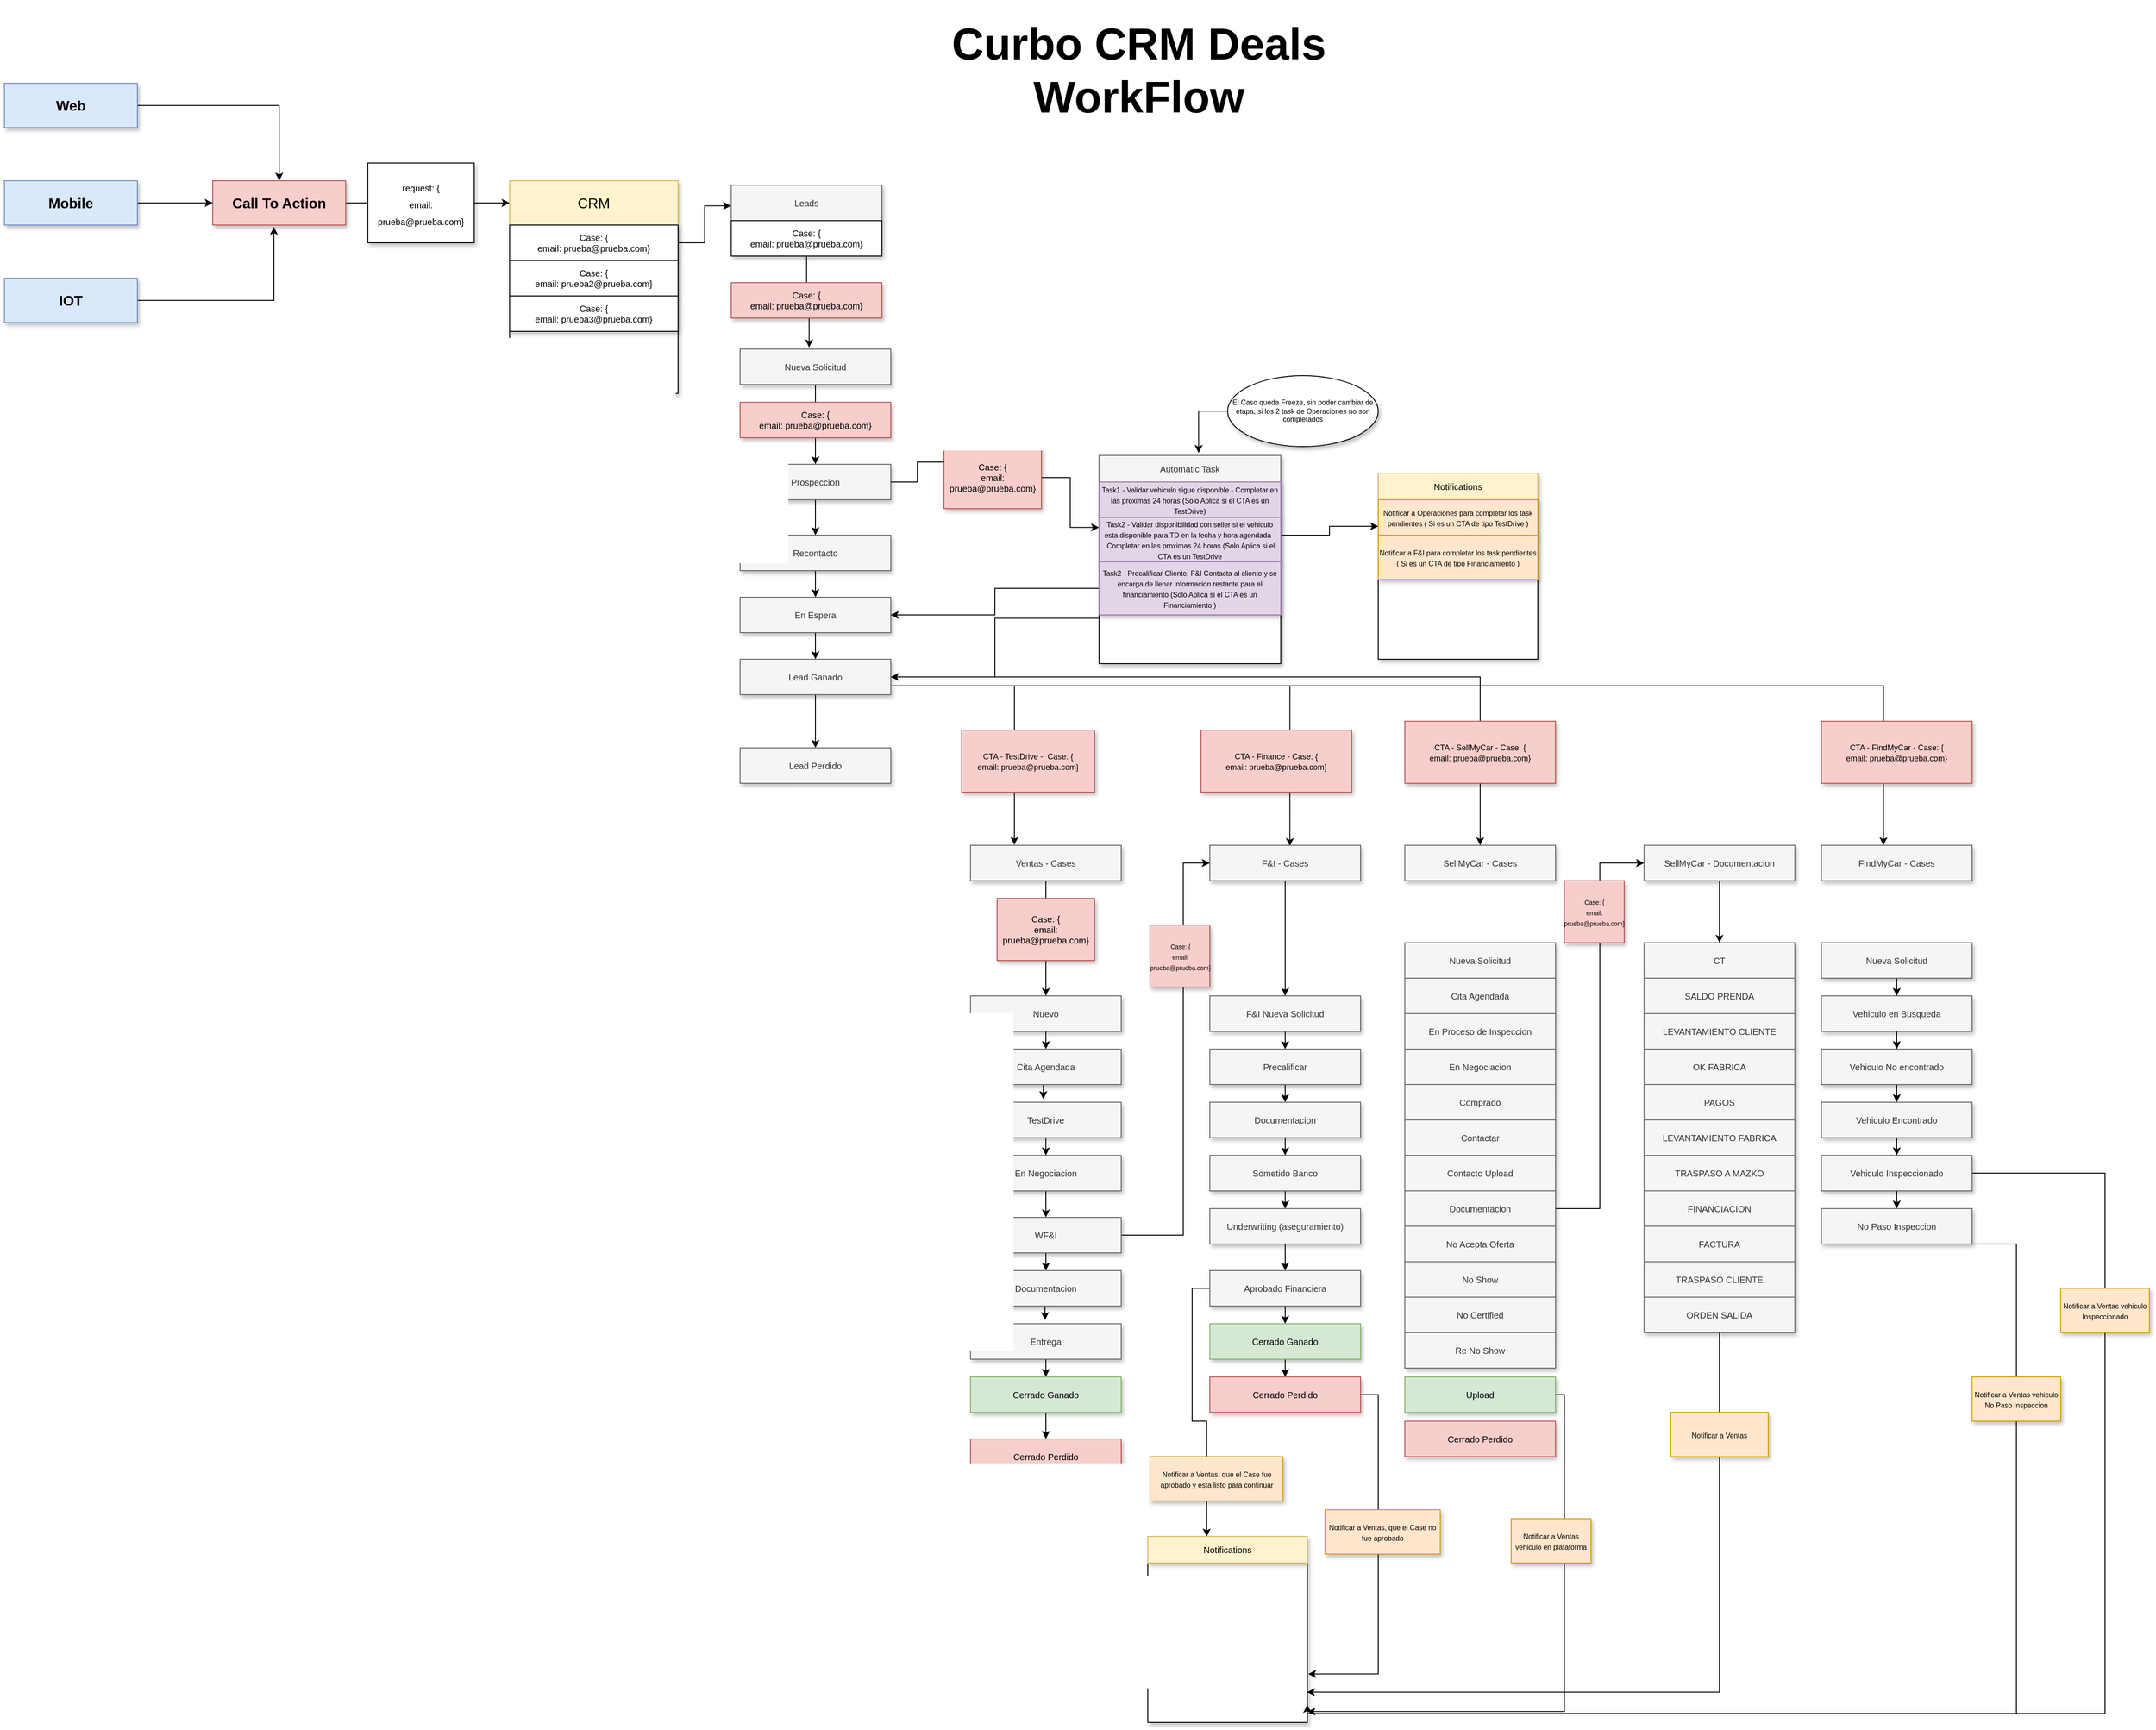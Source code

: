 <mxfile version="20.0.4" type="github">
  <diagram id="Nza7804tHX7ji9XkyWIl" name="Page-1">
    <mxGraphModel dx="2194" dy="1232" grid="1" gridSize="10" guides="1" tooltips="1" connect="1" arrows="1" fold="1" page="1" pageScale="1" pageWidth="850" pageHeight="1100" math="0" shadow="0">
      <root>
        <mxCell id="0" />
        <mxCell id="1" parent="0" />
        <mxCell id="vBM85UzDwPkdi_ANJKE2-7" style="edgeStyle=orthogonalEdgeStyle;rounded=0;orthogonalLoop=1;jettySize=auto;html=1;exitX=1;exitY=0.5;exitDx=0;exitDy=0;fontSize=16;fontColor=#FFB570;" edge="1" parent="1" source="vBM85UzDwPkdi_ANJKE2-1" target="vBM85UzDwPkdi_ANJKE2-5">
          <mxGeometry relative="1" as="geometry" />
        </mxCell>
        <mxCell id="vBM85UzDwPkdi_ANJKE2-1" value="&lt;font style=&quot;font-size: 16px;&quot;&gt;&lt;b&gt;Web&lt;/b&gt;&lt;/font&gt;" style="rounded=0;whiteSpace=wrap;html=1;fillColor=#dae8fc;strokeColor=#6c8ebf;shadow=1;" vertex="1" parent="1">
          <mxGeometry x="40" y="130" width="150" height="50" as="geometry" />
        </mxCell>
        <mxCell id="vBM85UzDwPkdi_ANJKE2-6" style="edgeStyle=orthogonalEdgeStyle;rounded=0;orthogonalLoop=1;jettySize=auto;html=1;exitX=1;exitY=0.5;exitDx=0;exitDy=0;entryX=0;entryY=0.5;entryDx=0;entryDy=0;fontSize=16;fontColor=#FFB570;" edge="1" parent="1" source="vBM85UzDwPkdi_ANJKE2-2" target="vBM85UzDwPkdi_ANJKE2-5">
          <mxGeometry relative="1" as="geometry" />
        </mxCell>
        <mxCell id="vBM85UzDwPkdi_ANJKE2-2" value="&lt;font style=&quot;font-size: 16px;&quot;&gt;&lt;b&gt;Mobile&lt;/b&gt;&lt;/font&gt;" style="rounded=0;whiteSpace=wrap;html=1;fillColor=#dae8fc;strokeColor=#6c8ebf;shadow=1;" vertex="1" parent="1">
          <mxGeometry x="40" y="240" width="150" height="50" as="geometry" />
        </mxCell>
        <mxCell id="vBM85UzDwPkdi_ANJKE2-8" style="edgeStyle=orthogonalEdgeStyle;rounded=0;orthogonalLoop=1;jettySize=auto;html=1;exitX=1;exitY=0.5;exitDx=0;exitDy=0;entryX=0.46;entryY=1.04;entryDx=0;entryDy=0;entryPerimeter=0;fontSize=16;fontColor=#FFB570;" edge="1" parent="1" source="vBM85UzDwPkdi_ANJKE2-3" target="vBM85UzDwPkdi_ANJKE2-5">
          <mxGeometry relative="1" as="geometry" />
        </mxCell>
        <mxCell id="vBM85UzDwPkdi_ANJKE2-3" value="&lt;font style=&quot;font-size: 16px;&quot;&gt;&lt;b&gt;IOT&lt;/b&gt;&lt;/font&gt;" style="rounded=0;whiteSpace=wrap;html=1;fillColor=#dae8fc;strokeColor=#6c8ebf;shadow=1;" vertex="1" parent="1">
          <mxGeometry x="40" y="350" width="150" height="50" as="geometry" />
        </mxCell>
        <mxCell id="vBM85UzDwPkdi_ANJKE2-12" style="edgeStyle=orthogonalEdgeStyle;rounded=0;orthogonalLoop=1;jettySize=auto;html=1;exitX=1;exitY=0.5;exitDx=0;exitDy=0;fontSize=16;fontColor=#FFB570;" edge="1" parent="1" source="vBM85UzDwPkdi_ANJKE2-5" target="vBM85UzDwPkdi_ANJKE2-9">
          <mxGeometry relative="1" as="geometry" />
        </mxCell>
        <mxCell id="vBM85UzDwPkdi_ANJKE2-5" value="&lt;span style=&quot;font-size: 16px;&quot;&gt;&lt;b&gt;Call To Action&lt;/b&gt;&lt;/span&gt;" style="rounded=0;whiteSpace=wrap;html=1;fillColor=#f8cecc;strokeColor=#b85450;shadow=1;" vertex="1" parent="1">
          <mxGeometry x="275" y="240" width="150" height="50" as="geometry" />
        </mxCell>
        <mxCell id="vBM85UzDwPkdi_ANJKE2-9" value="CRM" style="rounded=0;whiteSpace=wrap;html=1;shadow=1;fontSize=16;fillColor=#fff2cc;strokeColor=#d6b656;" vertex="1" parent="1">
          <mxGeometry x="610" y="240" width="190" height="50" as="geometry" />
        </mxCell>
        <mxCell id="vBM85UzDwPkdi_ANJKE2-11" value="" style="whiteSpace=wrap;html=1;aspect=fixed;shadow=1;fontSize=16;fontColor=#FFB570;" vertex="1" parent="1">
          <mxGeometry x="610" y="290" width="190" height="190" as="geometry" />
        </mxCell>
        <mxCell id="vBM85UzDwPkdi_ANJKE2-13" value="&lt;font style=&quot;font-size: 10px;&quot;&gt;request: {&lt;br&gt;email: prueba@prueba.com}&lt;/font&gt;" style="rounded=0;whiteSpace=wrap;html=1;shadow=1;fontSize=16;" vertex="1" parent="1">
          <mxGeometry x="450" y="220" width="120" height="90" as="geometry" />
        </mxCell>
        <mxCell id="vBM85UzDwPkdi_ANJKE2-18" style="edgeStyle=orthogonalEdgeStyle;rounded=0;orthogonalLoop=1;jettySize=auto;html=1;exitX=1;exitY=0.5;exitDx=0;exitDy=0;entryX=-0.001;entryY=0.582;entryDx=0;entryDy=0;entryPerimeter=0;fontSize=10;fontColor=#FFB570;" edge="1" parent="1" source="vBM85UzDwPkdi_ANJKE2-14" target="vBM85UzDwPkdi_ANJKE2-17">
          <mxGeometry relative="1" as="geometry" />
        </mxCell>
        <mxCell id="vBM85UzDwPkdi_ANJKE2-14" value="&lt;span style=&quot;color: rgb(0, 0, 0);&quot;&gt;Case: {&lt;/span&gt;&lt;br style=&quot;color: rgb(0, 0, 0);&quot;&gt;&lt;span style=&quot;color: rgb(0, 0, 0);&quot;&gt;email: prueba@prueba.com}&lt;/span&gt;" style="rounded=0;whiteSpace=wrap;html=1;shadow=1;fontSize=10;fontColor=#FFB570;" vertex="1" parent="1">
          <mxGeometry x="610" y="290" width="190" height="40" as="geometry" />
        </mxCell>
        <mxCell id="vBM85UzDwPkdi_ANJKE2-15" value="&lt;span style=&quot;color: rgb(0, 0, 0);&quot;&gt;Case: {&lt;/span&gt;&lt;br style=&quot;color: rgb(0, 0, 0);&quot;&gt;&lt;span style=&quot;color: rgb(0, 0, 0);&quot;&gt;email: prueba2@prueba.com}&lt;/span&gt;" style="rounded=0;whiteSpace=wrap;html=1;shadow=1;fontSize=10;fontColor=#FFB570;" vertex="1" parent="1">
          <mxGeometry x="610" y="330" width="190" height="40" as="geometry" />
        </mxCell>
        <mxCell id="vBM85UzDwPkdi_ANJKE2-16" value="&lt;span style=&quot;color: rgb(0, 0, 0);&quot;&gt;Case: {&lt;/span&gt;&lt;br style=&quot;color: rgb(0, 0, 0);&quot;&gt;&lt;span style=&quot;color: rgb(0, 0, 0);&quot;&gt;email: prueba3@prueba.com}&lt;/span&gt;" style="rounded=0;whiteSpace=wrap;html=1;shadow=1;fontSize=10;fontColor=#FFB570;" vertex="1" parent="1">
          <mxGeometry x="610" y="370" width="190" height="40" as="geometry" />
        </mxCell>
        <mxCell id="vBM85UzDwPkdi_ANJKE2-17" value="Leads" style="rounded=0;whiteSpace=wrap;html=1;shadow=1;fontSize=10;fontColor=#333333;fillColor=#f5f5f5;strokeColor=#666666;" vertex="1" parent="1">
          <mxGeometry x="860" y="245" width="170" height="40" as="geometry" />
        </mxCell>
        <mxCell id="vBM85UzDwPkdi_ANJKE2-22" style="edgeStyle=orthogonalEdgeStyle;rounded=0;orthogonalLoop=1;jettySize=auto;html=1;exitX=0.5;exitY=1;exitDx=0;exitDy=0;entryX=0.458;entryY=-0.048;entryDx=0;entryDy=0;entryPerimeter=0;fontSize=10;fontColor=#FFB570;" edge="1" parent="1" source="vBM85UzDwPkdi_ANJKE2-19" target="vBM85UzDwPkdi_ANJKE2-20">
          <mxGeometry relative="1" as="geometry" />
        </mxCell>
        <mxCell id="vBM85UzDwPkdi_ANJKE2-19" value="&lt;span style=&quot;color: rgb(0, 0, 0);&quot;&gt;Case: {&lt;/span&gt;&lt;br style=&quot;color: rgb(0, 0, 0);&quot;&gt;&lt;span style=&quot;color: rgb(0, 0, 0);&quot;&gt;email: prueba@prueba.com}&lt;/span&gt;" style="rounded=0;whiteSpace=wrap;html=1;shadow=1;fontSize=10;fontColor=#FFB570;" vertex="1" parent="1">
          <mxGeometry x="860" y="285" width="170" height="40" as="geometry" />
        </mxCell>
        <mxCell id="vBM85UzDwPkdi_ANJKE2-24" style="edgeStyle=orthogonalEdgeStyle;rounded=0;orthogonalLoop=1;jettySize=auto;html=1;exitX=0.5;exitY=1;exitDx=0;exitDy=0;entryX=0.5;entryY=0;entryDx=0;entryDy=0;fontSize=10;fontColor=#FFB570;" edge="1" parent="1" source="vBM85UzDwPkdi_ANJKE2-20" target="vBM85UzDwPkdi_ANJKE2-23">
          <mxGeometry relative="1" as="geometry" />
        </mxCell>
        <mxCell id="vBM85UzDwPkdi_ANJKE2-20" value="Nueva Solicitud" style="rounded=0;whiteSpace=wrap;html=1;shadow=1;fontSize=10;fontColor=#333333;fillColor=#f5f5f5;strokeColor=#666666;" vertex="1" parent="1">
          <mxGeometry x="870" y="430" width="170" height="40" as="geometry" />
        </mxCell>
        <mxCell id="vBM85UzDwPkdi_ANJKE2-21" value="&lt;span style=&quot;color: rgb(0, 0, 0);&quot;&gt;Case: {&lt;/span&gt;&lt;br style=&quot;color: rgb(0, 0, 0);&quot;&gt;&lt;span style=&quot;color: rgb(0, 0, 0);&quot;&gt;email: prueba@prueba.com}&lt;/span&gt;" style="rounded=0;whiteSpace=wrap;html=1;shadow=1;fontSize=10;fillColor=#f8cecc;strokeColor=#b85450;" vertex="1" parent="1">
          <mxGeometry x="860" y="355" width="170" height="40" as="geometry" />
        </mxCell>
        <mxCell id="vBM85UzDwPkdi_ANJKE2-28" style="edgeStyle=orthogonalEdgeStyle;rounded=0;orthogonalLoop=1;jettySize=auto;html=1;exitX=1;exitY=0.5;exitDx=0;exitDy=0;entryX=0;entryY=0.25;entryDx=0;entryDy=0;fontSize=10;fontColor=#FFB570;startArrow=none;" edge="1" parent="1" source="vBM85UzDwPkdi_ANJKE2-29" target="vBM85UzDwPkdi_ANJKE2-26">
          <mxGeometry relative="1" as="geometry" />
        </mxCell>
        <mxCell id="vBM85UzDwPkdi_ANJKE2-47" style="edgeStyle=orthogonalEdgeStyle;rounded=0;orthogonalLoop=1;jettySize=auto;html=1;exitX=0.5;exitY=1;exitDx=0;exitDy=0;fontSize=8;fontColor=#FFB570;" edge="1" parent="1" source="vBM85UzDwPkdi_ANJKE2-23" target="vBM85UzDwPkdi_ANJKE2-42">
          <mxGeometry relative="1" as="geometry" />
        </mxCell>
        <mxCell id="vBM85UzDwPkdi_ANJKE2-23" value="Prospeccion" style="rounded=0;whiteSpace=wrap;html=1;shadow=1;fontSize=10;fontColor=#333333;fillColor=#f5f5f5;strokeColor=#666666;" vertex="1" parent="1">
          <mxGeometry x="870" y="560" width="170" height="40" as="geometry" />
        </mxCell>
        <mxCell id="vBM85UzDwPkdi_ANJKE2-25" value="&lt;span style=&quot;color: rgb(0, 0, 0);&quot;&gt;Case: {&lt;/span&gt;&lt;br style=&quot;color: rgb(0, 0, 0);&quot;&gt;&lt;span style=&quot;color: rgb(0, 0, 0);&quot;&gt;email: prueba@prueba.com}&lt;/span&gt;" style="rounded=0;whiteSpace=wrap;html=1;shadow=1;fontSize=10;fillColor=#f8cecc;strokeColor=#b85450;" vertex="1" parent="1">
          <mxGeometry x="870" y="490" width="170" height="40" as="geometry" />
        </mxCell>
        <mxCell id="vBM85UzDwPkdi_ANJKE2-51" style="edgeStyle=orthogonalEdgeStyle;rounded=0;orthogonalLoop=1;jettySize=auto;html=1;exitX=0;exitY=0.75;exitDx=0;exitDy=0;entryX=1;entryY=0.5;entryDx=0;entryDy=0;fontSize=8;fontColor=#FFB570;" edge="1" parent="1" source="vBM85UzDwPkdi_ANJKE2-26" target="vBM85UzDwPkdi_ANJKE2-44">
          <mxGeometry relative="1" as="geometry" />
        </mxCell>
        <mxCell id="vBM85UzDwPkdi_ANJKE2-26" value="" style="whiteSpace=wrap;html=1;aspect=fixed;shadow=1;fontSize=10;labelPosition=center;verticalLabelPosition=top;align=center;verticalAlign=bottom;" vertex="1" parent="1">
          <mxGeometry x="1275" y="580" width="205" height="205" as="geometry" />
        </mxCell>
        <mxCell id="vBM85UzDwPkdi_ANJKE2-27" value="Automatic Task" style="rounded=0;whiteSpace=wrap;html=1;shadow=1;fontSize=10;fillColor=#f5f5f5;fontColor=#333333;strokeColor=#666666;" vertex="1" parent="1">
          <mxGeometry x="1275" y="550" width="205" height="30" as="geometry" />
        </mxCell>
        <mxCell id="vBM85UzDwPkdi_ANJKE2-29" value="&lt;span style=&quot;color: rgb(0, 0, 0);&quot;&gt;Case: {&lt;/span&gt;&lt;br style=&quot;color: rgb(0, 0, 0);&quot;&gt;&lt;span style=&quot;color: rgb(0, 0, 0);&quot;&gt;email: prueba@prueba.com}&lt;/span&gt;" style="rounded=0;whiteSpace=wrap;html=1;shadow=1;fontSize=10;fillColor=#f8cecc;strokeColor=#b85450;" vertex="1" parent="1">
          <mxGeometry x="1100" y="540" width="110" height="70" as="geometry" />
        </mxCell>
        <mxCell id="vBM85UzDwPkdi_ANJKE2-30" value="" style="edgeStyle=orthogonalEdgeStyle;rounded=0;orthogonalLoop=1;jettySize=auto;html=1;exitX=1;exitY=0.5;exitDx=0;exitDy=0;entryX=0;entryY=0.25;entryDx=0;entryDy=0;fontSize=10;fontColor=#FFB570;endArrow=none;" edge="1" parent="1" source="vBM85UzDwPkdi_ANJKE2-23" target="vBM85UzDwPkdi_ANJKE2-29">
          <mxGeometry relative="1" as="geometry">
            <mxPoint x="1040" y="580.0" as="sourcePoint" />
            <mxPoint x="1275.0" y="612.5" as="targetPoint" />
          </mxGeometry>
        </mxCell>
        <mxCell id="vBM85UzDwPkdi_ANJKE2-41" style="edgeStyle=orthogonalEdgeStyle;rounded=0;orthogonalLoop=1;jettySize=auto;html=1;exitX=1;exitY=1;exitDx=0;exitDy=0;entryX=0;entryY=0.75;entryDx=0;entryDy=0;fontSize=8;fontColor=#FFB570;" edge="1" parent="1" source="vBM85UzDwPkdi_ANJKE2-31" target="vBM85UzDwPkdi_ANJKE2-38">
          <mxGeometry relative="1" as="geometry" />
        </mxCell>
        <mxCell id="vBM85UzDwPkdi_ANJKE2-31" value="&lt;font style=&quot;font-size: 8px;&quot;&gt;Task1 - Validar vehiculo sigue disponible - Completar en las proximas 24 horas (Solo Aplica si el CTA es un TestDrive)&lt;/font&gt;" style="rounded=0;whiteSpace=wrap;html=1;shadow=1;fontSize=10;fillColor=#e1d5e7;strokeColor=#9673a6;" vertex="1" parent="1">
          <mxGeometry x="1275" y="580" width="205" height="40" as="geometry" />
        </mxCell>
        <mxCell id="vBM85UzDwPkdi_ANJKE2-32" value="&lt;span style=&quot;color: rgb(0, 0, 0); font-size: 8px;&quot;&gt;Task2 - Validar disponibilidad con seller si el vehiculo esta disponible para TD en la fecha y hora agendada -&amp;nbsp;&lt;/span&gt;&lt;span style=&quot;color: rgb(0, 0, 0); font-size: 8px;&quot;&gt;Completar en las proximas 24 horas&amp;nbsp;&lt;/span&gt;&lt;span style=&quot;color: rgb(0, 0, 0); font-size: 8px;&quot;&gt;(Solo Aplica si el CTA es un TestDrive&lt;/span&gt;" style="rounded=0;whiteSpace=wrap;html=1;shadow=1;fontSize=10;fillColor=#e1d5e7;strokeColor=#9673a6;" vertex="1" parent="1">
          <mxGeometry x="1275" y="620" width="205" height="50" as="geometry" />
        </mxCell>
        <mxCell id="vBM85UzDwPkdi_ANJKE2-52" style="edgeStyle=orthogonalEdgeStyle;rounded=0;orthogonalLoop=1;jettySize=auto;html=1;entryX=1;entryY=0.5;entryDx=0;entryDy=0;fontSize=8;fontColor=#FFB570;" edge="1" parent="1" source="vBM85UzDwPkdi_ANJKE2-33" target="vBM85UzDwPkdi_ANJKE2-43">
          <mxGeometry relative="1" as="geometry" />
        </mxCell>
        <mxCell id="vBM85UzDwPkdi_ANJKE2-33" value="&lt;font style=&quot;font-size: 8px;&quot;&gt;Task2 - Precalificar Cliente, F&amp;amp;I Contacta al cliente y se encarga de llenar informacion restante para el financiamiento&amp;nbsp;&lt;/font&gt;&lt;span style=&quot;font-size: 8px;&quot;&gt;(Solo Aplica si el CTA es un Financiamiento )&lt;/span&gt;" style="rounded=0;whiteSpace=wrap;html=1;shadow=1;fontSize=10;fillColor=#e1d5e7;strokeColor=#9673a6;" vertex="1" parent="1">
          <mxGeometry x="1275" y="670" width="205" height="60" as="geometry" />
        </mxCell>
        <mxCell id="vBM85UzDwPkdi_ANJKE2-35" style="edgeStyle=orthogonalEdgeStyle;rounded=0;orthogonalLoop=1;jettySize=auto;html=1;exitX=0;exitY=0.5;exitDx=0;exitDy=0;entryX=0.548;entryY=-0.093;entryDx=0;entryDy=0;entryPerimeter=0;fontSize=8;fontColor=#FFB570;" edge="1" parent="1" source="vBM85UzDwPkdi_ANJKE2-34" target="vBM85UzDwPkdi_ANJKE2-27">
          <mxGeometry relative="1" as="geometry" />
        </mxCell>
        <mxCell id="vBM85UzDwPkdi_ANJKE2-34" value="El Caso queda Freeze, sin poder cambiar de etapa, si los 2 task de Operaciones no son completados" style="ellipse;whiteSpace=wrap;html=1;shadow=1;fontSize=8;" vertex="1" parent="1">
          <mxGeometry x="1420" y="460" width="170" height="80" as="geometry" />
        </mxCell>
        <mxCell id="vBM85UzDwPkdi_ANJKE2-36" value="" style="whiteSpace=wrap;html=1;aspect=fixed;shadow=1;fontSize=10;labelPosition=center;verticalLabelPosition=top;align=center;verticalAlign=bottom;" vertex="1" parent="1">
          <mxGeometry x="1590" y="600" width="180" height="180" as="geometry" />
        </mxCell>
        <mxCell id="vBM85UzDwPkdi_ANJKE2-37" value="Notifications" style="rounded=0;whiteSpace=wrap;html=1;shadow=1;fontSize=10;fillColor=#fff2cc;strokeColor=#d6b656;" vertex="1" parent="1">
          <mxGeometry x="1590" y="570" width="180" height="30" as="geometry" />
        </mxCell>
        <mxCell id="vBM85UzDwPkdi_ANJKE2-38" value="&lt;font style=&quot;font-size: 8px;&quot;&gt;Notificar a Operaciones para completar los task pendientes ( Si es un CTA de tipo TestDrive )&lt;/font&gt;" style="rounded=0;whiteSpace=wrap;html=1;shadow=1;fontSize=10;fillColor=#ffe6cc;strokeColor=#d79b00;" vertex="1" parent="1">
          <mxGeometry x="1590" y="600" width="180" height="40" as="geometry" />
        </mxCell>
        <mxCell id="vBM85UzDwPkdi_ANJKE2-39" value="&lt;span style=&quot;color: rgb(0, 0, 0); font-size: 8px;&quot;&gt;Notificar a F&amp;amp;I para completar los task pendientes ( Si es un CTA de tipo Financiamiento )&lt;/span&gt;" style="rounded=0;whiteSpace=wrap;html=1;shadow=1;fontSize=10;fillColor=#ffe6cc;strokeColor=#d79b00;" vertex="1" parent="1">
          <mxGeometry x="1590" y="640" width="180" height="50" as="geometry" />
        </mxCell>
        <mxCell id="vBM85UzDwPkdi_ANJKE2-48" style="edgeStyle=orthogonalEdgeStyle;rounded=0;orthogonalLoop=1;jettySize=auto;html=1;exitX=0.5;exitY=1;exitDx=0;exitDy=0;entryX=0.5;entryY=0;entryDx=0;entryDy=0;fontSize=8;fontColor=#FFB570;" edge="1" parent="1" source="vBM85UzDwPkdi_ANJKE2-42" target="vBM85UzDwPkdi_ANJKE2-43">
          <mxGeometry relative="1" as="geometry" />
        </mxCell>
        <mxCell id="vBM85UzDwPkdi_ANJKE2-42" value="Recontacto" style="rounded=0;whiteSpace=wrap;html=1;shadow=1;fontSize=10;fontColor=#333333;fillColor=#f5f5f5;strokeColor=#666666;" vertex="1" parent="1">
          <mxGeometry x="870" y="640" width="170" height="40" as="geometry" />
        </mxCell>
        <mxCell id="vBM85UzDwPkdi_ANJKE2-49" style="edgeStyle=orthogonalEdgeStyle;rounded=0;orthogonalLoop=1;jettySize=auto;html=1;exitX=0.5;exitY=1;exitDx=0;exitDy=0;entryX=0.5;entryY=0;entryDx=0;entryDy=0;fontSize=8;fontColor=#FFB570;" edge="1" parent="1" source="vBM85UzDwPkdi_ANJKE2-43" target="vBM85UzDwPkdi_ANJKE2-44">
          <mxGeometry relative="1" as="geometry" />
        </mxCell>
        <mxCell id="vBM85UzDwPkdi_ANJKE2-43" value="En Espera" style="rounded=0;whiteSpace=wrap;html=1;shadow=1;fontSize=10;fontColor=#333333;fillColor=#f5f5f5;strokeColor=#666666;" vertex="1" parent="1">
          <mxGeometry x="870" y="710" width="170" height="40" as="geometry" />
        </mxCell>
        <mxCell id="vBM85UzDwPkdi_ANJKE2-50" style="edgeStyle=orthogonalEdgeStyle;rounded=0;orthogonalLoop=1;jettySize=auto;html=1;exitX=0.5;exitY=1;exitDx=0;exitDy=0;entryX=0.5;entryY=0;entryDx=0;entryDy=0;fontSize=8;fontColor=#FFB570;" edge="1" parent="1" source="vBM85UzDwPkdi_ANJKE2-44" target="vBM85UzDwPkdi_ANJKE2-45">
          <mxGeometry relative="1" as="geometry" />
        </mxCell>
        <mxCell id="vBM85UzDwPkdi_ANJKE2-56" style="edgeStyle=orthogonalEdgeStyle;rounded=0;orthogonalLoop=1;jettySize=auto;html=1;exitX=1;exitY=0.75;exitDx=0;exitDy=0;entryX=0.291;entryY=-0.011;entryDx=0;entryDy=0;entryPerimeter=0;fontSize=8;fontColor=#FFB570;" edge="1" parent="1" source="vBM85UzDwPkdi_ANJKE2-44" target="vBM85UzDwPkdi_ANJKE2-54">
          <mxGeometry relative="1" as="geometry" />
        </mxCell>
        <mxCell id="vBM85UzDwPkdi_ANJKE2-81" style="edgeStyle=orthogonalEdgeStyle;rounded=0;orthogonalLoop=1;jettySize=auto;html=1;exitX=1;exitY=0.75;exitDx=0;exitDy=0;entryX=0.531;entryY=0.022;entryDx=0;entryDy=0;entryPerimeter=0;fontSize=8;fontColor=#FFB570;" edge="1" parent="1" source="vBM85UzDwPkdi_ANJKE2-44" target="vBM85UzDwPkdi_ANJKE2-78">
          <mxGeometry relative="1" as="geometry" />
        </mxCell>
        <mxCell id="vBM85UzDwPkdi_ANJKE2-84" style="edgeStyle=orthogonalEdgeStyle;rounded=0;orthogonalLoop=1;jettySize=auto;html=1;exitX=1;exitY=0.5;exitDx=0;exitDy=0;fontSize=9;fontColor=#FFB570;" edge="1" parent="1" source="vBM85UzDwPkdi_ANJKE2-44" target="vBM85UzDwPkdi_ANJKE2-79">
          <mxGeometry relative="1" as="geometry" />
        </mxCell>
        <mxCell id="vBM85UzDwPkdi_ANJKE2-85" style="edgeStyle=orthogonalEdgeStyle;rounded=0;orthogonalLoop=1;jettySize=auto;html=1;exitX=1;exitY=0.75;exitDx=0;exitDy=0;fontSize=9;fontColor=#FFB570;" edge="1" parent="1" source="vBM85UzDwPkdi_ANJKE2-44" target="vBM85UzDwPkdi_ANJKE2-133">
          <mxGeometry relative="1" as="geometry">
            <Array as="points">
              <mxPoint x="2160" y="810" />
            </Array>
          </mxGeometry>
        </mxCell>
        <mxCell id="vBM85UzDwPkdi_ANJKE2-44" value="Lead Ganado" style="rounded=0;whiteSpace=wrap;html=1;shadow=1;fontSize=10;fontColor=#333333;fillColor=#f5f5f5;strokeColor=#666666;" vertex="1" parent="1">
          <mxGeometry x="870" y="780" width="170" height="40" as="geometry" />
        </mxCell>
        <mxCell id="vBM85UzDwPkdi_ANJKE2-45" value="Lead Perdido" style="rounded=0;whiteSpace=wrap;html=1;shadow=1;fontSize=10;fontColor=#333333;fillColor=#f5f5f5;strokeColor=#666666;" vertex="1" parent="1">
          <mxGeometry x="870" y="880" width="170" height="40" as="geometry" />
        </mxCell>
        <mxCell id="vBM85UzDwPkdi_ANJKE2-53" value="&lt;font style=&quot;font-size: 9px;&quot;&gt;CTA - TestDrive -&amp;nbsp;&amp;nbsp;&lt;span style=&quot;color: rgb(0, 0, 0);&quot;&gt;Case: {&lt;/span&gt;&lt;br style=&quot;color: rgb(0, 0, 0);&quot;&gt;&lt;span style=&quot;color: rgb(0, 0, 0);&quot;&gt;email: prueba@prueba.com}&lt;/span&gt;&lt;/font&gt;" style="rounded=0;whiteSpace=wrap;html=1;shadow=1;fontSize=10;fillColor=#f8cecc;strokeColor=#b85450;" vertex="1" parent="1">
          <mxGeometry x="1120" y="860" width="150" height="70" as="geometry" />
        </mxCell>
        <mxCell id="vBM85UzDwPkdi_ANJKE2-58" style="edgeStyle=orthogonalEdgeStyle;rounded=0;orthogonalLoop=1;jettySize=auto;html=1;exitX=0.5;exitY=1;exitDx=0;exitDy=0;entryX=0.5;entryY=0;entryDx=0;entryDy=0;fontSize=8;fontColor=#FFB570;" edge="1" parent="1" source="vBM85UzDwPkdi_ANJKE2-54" target="vBM85UzDwPkdi_ANJKE2-57">
          <mxGeometry relative="1" as="geometry" />
        </mxCell>
        <mxCell id="vBM85UzDwPkdi_ANJKE2-54" value="Ventas - Cases" style="rounded=0;whiteSpace=wrap;html=1;shadow=1;fontSize=10;fontColor=#333333;fillColor=#f5f5f5;strokeColor=#666666;" vertex="1" parent="1">
          <mxGeometry x="1130" y="990" width="170" height="40" as="geometry" />
        </mxCell>
        <mxCell id="vBM85UzDwPkdi_ANJKE2-70" style="edgeStyle=orthogonalEdgeStyle;rounded=0;orthogonalLoop=1;jettySize=auto;html=1;exitX=0.5;exitY=1;exitDx=0;exitDy=0;entryX=0.5;entryY=0;entryDx=0;entryDy=0;fontSize=8;fontColor=#FFB570;" edge="1" parent="1" source="vBM85UzDwPkdi_ANJKE2-57" target="vBM85UzDwPkdi_ANJKE2-62">
          <mxGeometry relative="1" as="geometry" />
        </mxCell>
        <mxCell id="vBM85UzDwPkdi_ANJKE2-57" value="Nuevo" style="rounded=0;whiteSpace=wrap;html=1;shadow=1;fontSize=10;fontColor=#333333;fillColor=#f5f5f5;strokeColor=#666666;" vertex="1" parent="1">
          <mxGeometry x="1130" y="1160" width="170" height="40" as="geometry" />
        </mxCell>
        <mxCell id="vBM85UzDwPkdi_ANJKE2-61" value="&lt;span style=&quot;color: rgb(0, 0, 0);&quot;&gt;Case: {&lt;/span&gt;&lt;br style=&quot;color: rgb(0, 0, 0);&quot;&gt;&lt;span style=&quot;color: rgb(0, 0, 0);&quot;&gt;email: prueba@prueba.com}&lt;/span&gt;" style="rounded=0;whiteSpace=wrap;html=1;shadow=1;fontSize=10;fillColor=#f8cecc;strokeColor=#b85450;" vertex="1" parent="1">
          <mxGeometry x="1160" y="1050" width="110" height="70" as="geometry" />
        </mxCell>
        <mxCell id="vBM85UzDwPkdi_ANJKE2-71" style="edgeStyle=orthogonalEdgeStyle;rounded=0;orthogonalLoop=1;jettySize=auto;html=1;exitX=0.5;exitY=1;exitDx=0;exitDy=0;entryX=0.483;entryY=-0.088;entryDx=0;entryDy=0;entryPerimeter=0;fontSize=8;fontColor=#FFB570;" edge="1" parent="1" source="vBM85UzDwPkdi_ANJKE2-62" target="vBM85UzDwPkdi_ANJKE2-63">
          <mxGeometry relative="1" as="geometry" />
        </mxCell>
        <mxCell id="vBM85UzDwPkdi_ANJKE2-62" value="Cita Agendada" style="rounded=0;whiteSpace=wrap;html=1;shadow=1;fontSize=10;fontColor=#333333;fillColor=#f5f5f5;strokeColor=#666666;" vertex="1" parent="1">
          <mxGeometry x="1130" y="1220" width="170" height="40" as="geometry" />
        </mxCell>
        <mxCell id="vBM85UzDwPkdi_ANJKE2-72" style="edgeStyle=orthogonalEdgeStyle;rounded=0;orthogonalLoop=1;jettySize=auto;html=1;exitX=0.5;exitY=1;exitDx=0;exitDy=0;entryX=0.5;entryY=0;entryDx=0;entryDy=0;fontSize=8;fontColor=#FFB570;" edge="1" parent="1" source="vBM85UzDwPkdi_ANJKE2-63" target="vBM85UzDwPkdi_ANJKE2-64">
          <mxGeometry relative="1" as="geometry" />
        </mxCell>
        <mxCell id="vBM85UzDwPkdi_ANJKE2-63" value="TestDrive" style="rounded=0;whiteSpace=wrap;html=1;shadow=1;fontSize=10;fontColor=#333333;fillColor=#f5f5f5;strokeColor=#666666;" vertex="1" parent="1">
          <mxGeometry x="1130" y="1280" width="170" height="40" as="geometry" />
        </mxCell>
        <mxCell id="vBM85UzDwPkdi_ANJKE2-73" style="edgeStyle=orthogonalEdgeStyle;rounded=0;orthogonalLoop=1;jettySize=auto;html=1;exitX=0.5;exitY=1;exitDx=0;exitDy=0;entryX=0.5;entryY=0;entryDx=0;entryDy=0;fontSize=8;fontColor=#FFB570;" edge="1" parent="1" source="vBM85UzDwPkdi_ANJKE2-64" target="vBM85UzDwPkdi_ANJKE2-65">
          <mxGeometry relative="1" as="geometry" />
        </mxCell>
        <mxCell id="vBM85UzDwPkdi_ANJKE2-64" value="En Negociacion" style="rounded=0;whiteSpace=wrap;html=1;shadow=1;fontSize=10;fontColor=#333333;fillColor=#f5f5f5;strokeColor=#666666;" vertex="1" parent="1">
          <mxGeometry x="1130" y="1340" width="170" height="40" as="geometry" />
        </mxCell>
        <mxCell id="vBM85UzDwPkdi_ANJKE2-74" style="edgeStyle=orthogonalEdgeStyle;rounded=0;orthogonalLoop=1;jettySize=auto;html=1;exitX=0.5;exitY=1;exitDx=0;exitDy=0;fontSize=8;fontColor=#FFB570;" edge="1" parent="1" source="vBM85UzDwPkdi_ANJKE2-65" target="vBM85UzDwPkdi_ANJKE2-66">
          <mxGeometry relative="1" as="geometry" />
        </mxCell>
        <mxCell id="vBM85UzDwPkdi_ANJKE2-88" style="edgeStyle=orthogonalEdgeStyle;rounded=0;orthogonalLoop=1;jettySize=auto;html=1;exitX=1;exitY=0.5;exitDx=0;exitDy=0;fontSize=9;fontColor=#FFB570;entryX=0;entryY=0.5;entryDx=0;entryDy=0;" edge="1" parent="1" source="vBM85UzDwPkdi_ANJKE2-65" target="vBM85UzDwPkdi_ANJKE2-78">
          <mxGeometry relative="1" as="geometry">
            <mxPoint x="1360" y="1010.0" as="targetPoint" />
            <Array as="points">
              <mxPoint x="1370" y="1430" />
              <mxPoint x="1370" y="1010" />
            </Array>
          </mxGeometry>
        </mxCell>
        <mxCell id="vBM85UzDwPkdi_ANJKE2-65" value="WF&amp;amp;I" style="rounded=0;whiteSpace=wrap;html=1;shadow=1;fontSize=10;fontColor=#333333;fillColor=#f5f5f5;strokeColor=#666666;" vertex="1" parent="1">
          <mxGeometry x="1130" y="1410" width="170" height="40" as="geometry" />
        </mxCell>
        <mxCell id="vBM85UzDwPkdi_ANJKE2-75" style="edgeStyle=orthogonalEdgeStyle;rounded=0;orthogonalLoop=1;jettySize=auto;html=1;exitX=0.5;exitY=1;exitDx=0;exitDy=0;entryX=0.494;entryY=-0.103;entryDx=0;entryDy=0;entryPerimeter=0;fontSize=8;fontColor=#FFB570;" edge="1" parent="1" source="vBM85UzDwPkdi_ANJKE2-66" target="vBM85UzDwPkdi_ANJKE2-67">
          <mxGeometry relative="1" as="geometry" />
        </mxCell>
        <mxCell id="vBM85UzDwPkdi_ANJKE2-66" value="Documentacion" style="rounded=0;whiteSpace=wrap;html=1;shadow=1;fontSize=10;fontColor=#333333;fillColor=#f5f5f5;strokeColor=#666666;" vertex="1" parent="1">
          <mxGeometry x="1130" y="1470" width="170" height="40" as="geometry" />
        </mxCell>
        <mxCell id="vBM85UzDwPkdi_ANJKE2-76" style="edgeStyle=orthogonalEdgeStyle;rounded=0;orthogonalLoop=1;jettySize=auto;html=1;exitX=0.5;exitY=1;exitDx=0;exitDy=0;entryX=0.5;entryY=0;entryDx=0;entryDy=0;fontSize=8;fontColor=#FFB570;" edge="1" parent="1" source="vBM85UzDwPkdi_ANJKE2-67" target="vBM85UzDwPkdi_ANJKE2-68">
          <mxGeometry relative="1" as="geometry" />
        </mxCell>
        <mxCell id="vBM85UzDwPkdi_ANJKE2-67" value="Entrega" style="rounded=0;whiteSpace=wrap;html=1;shadow=1;fontSize=10;fontColor=#333333;fillColor=#f5f5f5;strokeColor=#666666;" vertex="1" parent="1">
          <mxGeometry x="1130" y="1530" width="170" height="40" as="geometry" />
        </mxCell>
        <mxCell id="vBM85UzDwPkdi_ANJKE2-77" style="edgeStyle=orthogonalEdgeStyle;rounded=0;orthogonalLoop=1;jettySize=auto;html=1;exitX=0.5;exitY=1;exitDx=0;exitDy=0;entryX=0.5;entryY=0;entryDx=0;entryDy=0;fontSize=8;fontColor=#FFB570;" edge="1" parent="1" source="vBM85UzDwPkdi_ANJKE2-68" target="vBM85UzDwPkdi_ANJKE2-69">
          <mxGeometry relative="1" as="geometry" />
        </mxCell>
        <mxCell id="vBM85UzDwPkdi_ANJKE2-68" value="Cerrado Ganado" style="rounded=0;whiteSpace=wrap;html=1;shadow=1;fontSize=10;fillColor=#d5e8d4;strokeColor=#82b366;" vertex="1" parent="1">
          <mxGeometry x="1130" y="1590" width="170" height="40" as="geometry" />
        </mxCell>
        <mxCell id="vBM85UzDwPkdi_ANJKE2-69" value="Cerrado Perdido" style="rounded=0;whiteSpace=wrap;html=1;shadow=1;fontSize=10;fillColor=#f8cecc;strokeColor=#b85450;" vertex="1" parent="1">
          <mxGeometry x="1130" y="1660" width="170" height="40" as="geometry" />
        </mxCell>
        <mxCell id="vBM85UzDwPkdi_ANJKE2-93" style="edgeStyle=orthogonalEdgeStyle;rounded=0;orthogonalLoop=1;jettySize=auto;html=1;exitX=0.5;exitY=1;exitDx=0;exitDy=0;entryX=0.5;entryY=0;entryDx=0;entryDy=0;fontSize=7;fontColor=#FFB570;" edge="1" parent="1" source="vBM85UzDwPkdi_ANJKE2-78" target="vBM85UzDwPkdi_ANJKE2-92">
          <mxGeometry relative="1" as="geometry" />
        </mxCell>
        <mxCell id="vBM85UzDwPkdi_ANJKE2-78" value="F&amp;amp;I - Cases" style="rounded=0;whiteSpace=wrap;html=1;shadow=1;fontSize=10;fontColor=#333333;fillColor=#f5f5f5;strokeColor=#666666;" vertex="1" parent="1">
          <mxGeometry x="1400" y="990" width="170" height="40" as="geometry" />
        </mxCell>
        <mxCell id="vBM85UzDwPkdi_ANJKE2-79" value="SellMyCar - Cases" style="rounded=0;whiteSpace=wrap;html=1;shadow=1;fontSize=10;fontColor=#333333;fillColor=#f5f5f5;strokeColor=#666666;" vertex="1" parent="1">
          <mxGeometry x="1620" y="990" width="170" height="40" as="geometry" />
        </mxCell>
        <mxCell id="vBM85UzDwPkdi_ANJKE2-170" style="edgeStyle=orthogonalEdgeStyle;rounded=0;orthogonalLoop=1;jettySize=auto;html=1;exitX=0.5;exitY=1;exitDx=0;exitDy=0;entryX=0.5;entryY=0;entryDx=0;entryDy=0;fontSize=7;fontColor=#FFB570;" edge="1" parent="1" source="vBM85UzDwPkdi_ANJKE2-80" target="vBM85UzDwPkdi_ANJKE2-137">
          <mxGeometry relative="1" as="geometry" />
        </mxCell>
        <mxCell id="vBM85UzDwPkdi_ANJKE2-80" value="SellMyCar - Documentacion" style="rounded=0;whiteSpace=wrap;html=1;shadow=1;fontSize=10;fontColor=#333333;fillColor=#f5f5f5;strokeColor=#666666;" vertex="1" parent="1">
          <mxGeometry x="1890" y="990" width="170" height="40" as="geometry" />
        </mxCell>
        <mxCell id="vBM85UzDwPkdi_ANJKE2-83" value="&lt;font style=&quot;font-size: 9px;&quot;&gt;&lt;span style=&quot;color: rgb(0, 0, 0);&quot;&gt;CTA - Finance - Case: {&lt;/span&gt;&lt;br style=&quot;color: rgb(0, 0, 0);&quot;&gt;&lt;span style=&quot;color: rgb(0, 0, 0);&quot;&gt;&lt;font style=&quot;font-size: 9px;&quot;&gt;email: prueba@prueba.com}&lt;/font&gt;&lt;/span&gt;&lt;/font&gt;" style="rounded=0;whiteSpace=wrap;html=1;shadow=1;fontSize=10;fillColor=#f8cecc;strokeColor=#b85450;" vertex="1" parent="1">
          <mxGeometry x="1390" y="860" width="170" height="70" as="geometry" />
        </mxCell>
        <mxCell id="vBM85UzDwPkdi_ANJKE2-86" value="&lt;font style=&quot;font-size: 9px;&quot;&gt;&lt;span style=&quot;color: rgb(0, 0, 0);&quot;&gt;CTA - SellMyCar - Case: {&lt;/span&gt;&lt;br style=&quot;color: rgb(0, 0, 0);&quot;&gt;&lt;span style=&quot;color: rgb(0, 0, 0);&quot;&gt;&lt;font style=&quot;font-size: 9px;&quot;&gt;email: prueba@prueba.com}&lt;/font&gt;&lt;/span&gt;&lt;/font&gt;" style="rounded=0;whiteSpace=wrap;html=1;shadow=1;fontSize=10;fillColor=#f8cecc;strokeColor=#b85450;" vertex="1" parent="1">
          <mxGeometry x="1620" y="850" width="170" height="70" as="geometry" />
        </mxCell>
        <mxCell id="vBM85UzDwPkdi_ANJKE2-87" value="&lt;font style=&quot;font-size: 9px;&quot;&gt;&lt;span style=&quot;color: rgb(0, 0, 0);&quot;&gt;CTA - FindMyCar - Case: {&lt;/span&gt;&lt;br style=&quot;color: rgb(0, 0, 0);&quot;&gt;&lt;span style=&quot;color: rgb(0, 0, 0);&quot;&gt;&lt;font style=&quot;font-size: 9px;&quot;&gt;email: prueba@prueba.com}&lt;/font&gt;&lt;/span&gt;&lt;/font&gt;" style="rounded=0;whiteSpace=wrap;html=1;shadow=1;fontSize=10;fillColor=#f8cecc;strokeColor=#b85450;" vertex="1" parent="1">
          <mxGeometry x="2090" y="850" width="170" height="70" as="geometry" />
        </mxCell>
        <mxCell id="vBM85UzDwPkdi_ANJKE2-89" value="&lt;font style=&quot;font-size: 7px;&quot;&gt;&lt;span style=&quot;color: rgb(0, 0, 0);&quot;&gt;Case: {&lt;/span&gt;&lt;br style=&quot;color: rgb(0, 0, 0);&quot;&gt;&lt;span style=&quot;color: rgb(0, 0, 0);&quot;&gt;email: prueba@prueba.com}&lt;/span&gt;&lt;/font&gt;" style="rounded=0;whiteSpace=wrap;html=1;shadow=1;fontSize=10;fillColor=#f8cecc;strokeColor=#b85450;" vertex="1" parent="1">
          <mxGeometry x="1332.5" y="1080" width="67.5" height="70" as="geometry" />
        </mxCell>
        <mxCell id="vBM85UzDwPkdi_ANJKE2-110" style="edgeStyle=orthogonalEdgeStyle;rounded=0;orthogonalLoop=1;jettySize=auto;html=1;exitX=0.5;exitY=1;exitDx=0;exitDy=0;entryX=0.5;entryY=0;entryDx=0;entryDy=0;fontSize=7;fontColor=#FFB570;" edge="1" parent="1" source="vBM85UzDwPkdi_ANJKE2-92" target="vBM85UzDwPkdi_ANJKE2-94">
          <mxGeometry relative="1" as="geometry" />
        </mxCell>
        <mxCell id="vBM85UzDwPkdi_ANJKE2-92" value="F&amp;amp;I Nueva Solicitud" style="rounded=0;whiteSpace=wrap;html=1;shadow=1;fontSize=10;fontColor=#333333;fillColor=#f5f5f5;strokeColor=#666666;" vertex="1" parent="1">
          <mxGeometry x="1400" y="1160" width="170" height="40" as="geometry" />
        </mxCell>
        <mxCell id="vBM85UzDwPkdi_ANJKE2-111" style="edgeStyle=orthogonalEdgeStyle;rounded=0;orthogonalLoop=1;jettySize=auto;html=1;exitX=0.5;exitY=1;exitDx=0;exitDy=0;entryX=0.5;entryY=0;entryDx=0;entryDy=0;fontSize=7;fontColor=#FFB570;" edge="1" parent="1" source="vBM85UzDwPkdi_ANJKE2-94" target="vBM85UzDwPkdi_ANJKE2-95">
          <mxGeometry relative="1" as="geometry" />
        </mxCell>
        <mxCell id="vBM85UzDwPkdi_ANJKE2-94" value="Precalificar" style="rounded=0;whiteSpace=wrap;html=1;shadow=1;fontSize=10;fontColor=#333333;fillColor=#f5f5f5;strokeColor=#666666;" vertex="1" parent="1">
          <mxGeometry x="1400" y="1220" width="170" height="40" as="geometry" />
        </mxCell>
        <mxCell id="vBM85UzDwPkdi_ANJKE2-112" style="edgeStyle=orthogonalEdgeStyle;rounded=0;orthogonalLoop=1;jettySize=auto;html=1;exitX=0.5;exitY=1;exitDx=0;exitDy=0;entryX=0.5;entryY=0;entryDx=0;entryDy=0;fontSize=7;fontColor=#FFB570;" edge="1" parent="1" source="vBM85UzDwPkdi_ANJKE2-95" target="vBM85UzDwPkdi_ANJKE2-96">
          <mxGeometry relative="1" as="geometry" />
        </mxCell>
        <mxCell id="vBM85UzDwPkdi_ANJKE2-95" value="Documentacion" style="rounded=0;whiteSpace=wrap;html=1;shadow=1;fontSize=10;fontColor=#333333;fillColor=#f5f5f5;strokeColor=#666666;" vertex="1" parent="1">
          <mxGeometry x="1400" y="1280" width="170" height="40" as="geometry" />
        </mxCell>
        <mxCell id="vBM85UzDwPkdi_ANJKE2-113" style="edgeStyle=orthogonalEdgeStyle;rounded=0;orthogonalLoop=1;jettySize=auto;html=1;exitX=0.5;exitY=1;exitDx=0;exitDy=0;entryX=0.5;entryY=0;entryDx=0;entryDy=0;fontSize=7;fontColor=#FFB570;" edge="1" parent="1" source="vBM85UzDwPkdi_ANJKE2-96" target="vBM85UzDwPkdi_ANJKE2-97">
          <mxGeometry relative="1" as="geometry" />
        </mxCell>
        <mxCell id="vBM85UzDwPkdi_ANJKE2-96" value="Sometido Banco" style="rounded=0;whiteSpace=wrap;html=1;shadow=1;fontSize=10;fontColor=#333333;fillColor=#f5f5f5;strokeColor=#666666;" vertex="1" parent="1">
          <mxGeometry x="1400" y="1340" width="170" height="40" as="geometry" />
        </mxCell>
        <mxCell id="vBM85UzDwPkdi_ANJKE2-114" style="edgeStyle=orthogonalEdgeStyle;rounded=0;orthogonalLoop=1;jettySize=auto;html=1;exitX=0.5;exitY=1;exitDx=0;exitDy=0;entryX=0.5;entryY=0;entryDx=0;entryDy=0;fontSize=7;fontColor=#FFB570;" edge="1" parent="1" source="vBM85UzDwPkdi_ANJKE2-97" target="vBM85UzDwPkdi_ANJKE2-99">
          <mxGeometry relative="1" as="geometry" />
        </mxCell>
        <mxCell id="vBM85UzDwPkdi_ANJKE2-97" value="Underwriting (aseguramiento)" style="rounded=0;whiteSpace=wrap;html=1;shadow=1;fontSize=10;fontColor=#333333;fillColor=#f5f5f5;strokeColor=#666666;" vertex="1" parent="1">
          <mxGeometry x="1400" y="1400" width="170" height="40" as="geometry" />
        </mxCell>
        <mxCell id="vBM85UzDwPkdi_ANJKE2-109" style="edgeStyle=orthogonalEdgeStyle;rounded=0;orthogonalLoop=1;jettySize=auto;html=1;exitX=0;exitY=0.5;exitDx=0;exitDy=0;entryX=0.369;entryY=0.008;entryDx=0;entryDy=0;entryPerimeter=0;fontSize=7;fontColor=#FFB570;" edge="1" parent="1" source="vBM85UzDwPkdi_ANJKE2-99" target="vBM85UzDwPkdi_ANJKE2-103">
          <mxGeometry relative="1" as="geometry" />
        </mxCell>
        <mxCell id="vBM85UzDwPkdi_ANJKE2-115" style="edgeStyle=orthogonalEdgeStyle;rounded=0;orthogonalLoop=1;jettySize=auto;html=1;exitX=0.5;exitY=1;exitDx=0;exitDy=0;entryX=0.5;entryY=0;entryDx=0;entryDy=0;fontSize=7;fontColor=#FFB570;" edge="1" parent="1" source="vBM85UzDwPkdi_ANJKE2-99" target="vBM85UzDwPkdi_ANJKE2-100">
          <mxGeometry relative="1" as="geometry" />
        </mxCell>
        <mxCell id="vBM85UzDwPkdi_ANJKE2-99" value="Aprobado Financiera" style="rounded=0;whiteSpace=wrap;html=1;shadow=1;fontSize=10;fontColor=#333333;fillColor=#f5f5f5;strokeColor=#666666;" vertex="1" parent="1">
          <mxGeometry x="1400" y="1470" width="170" height="40" as="geometry" />
        </mxCell>
        <mxCell id="vBM85UzDwPkdi_ANJKE2-116" style="edgeStyle=orthogonalEdgeStyle;rounded=0;orthogonalLoop=1;jettySize=auto;html=1;exitX=0.5;exitY=1;exitDx=0;exitDy=0;entryX=0.5;entryY=0;entryDx=0;entryDy=0;fontSize=7;fontColor=#FFB570;" edge="1" parent="1" source="vBM85UzDwPkdi_ANJKE2-100" target="vBM85UzDwPkdi_ANJKE2-101">
          <mxGeometry relative="1" as="geometry" />
        </mxCell>
        <mxCell id="vBM85UzDwPkdi_ANJKE2-100" value="Cerrado Ganado" style="rounded=0;whiteSpace=wrap;html=1;shadow=1;fontSize=10;fillColor=#d5e8d4;strokeColor=#82b366;" vertex="1" parent="1">
          <mxGeometry x="1400" y="1530" width="170" height="40" as="geometry" />
        </mxCell>
        <mxCell id="vBM85UzDwPkdi_ANJKE2-107" style="edgeStyle=orthogonalEdgeStyle;rounded=0;orthogonalLoop=1;jettySize=auto;html=1;exitX=1;exitY=0.5;exitDx=0;exitDy=0;entryX=1.005;entryY=0.696;entryDx=0;entryDy=0;entryPerimeter=0;fontSize=7;fontColor=#FFB570;" edge="1" parent="1" source="vBM85UzDwPkdi_ANJKE2-101" target="vBM85UzDwPkdi_ANJKE2-102">
          <mxGeometry relative="1" as="geometry" />
        </mxCell>
        <mxCell id="vBM85UzDwPkdi_ANJKE2-101" value="Cerrado Perdido" style="rounded=0;whiteSpace=wrap;html=1;shadow=1;fontSize=10;fillColor=#f8cecc;strokeColor=#b85450;" vertex="1" parent="1">
          <mxGeometry x="1400" y="1590" width="170" height="40" as="geometry" />
        </mxCell>
        <mxCell id="vBM85UzDwPkdi_ANJKE2-102" value="" style="whiteSpace=wrap;html=1;aspect=fixed;shadow=1;fontSize=10;labelPosition=center;verticalLabelPosition=top;align=center;verticalAlign=bottom;" vertex="1" parent="1">
          <mxGeometry x="1330" y="1800" width="180" height="180" as="geometry" />
        </mxCell>
        <mxCell id="vBM85UzDwPkdi_ANJKE2-103" value="Notifications" style="rounded=0;whiteSpace=wrap;html=1;shadow=1;fontSize=10;fillColor=#fff2cc;strokeColor=#d6b656;" vertex="1" parent="1">
          <mxGeometry x="1330" y="1770" width="180" height="30" as="geometry" />
        </mxCell>
        <mxCell id="vBM85UzDwPkdi_ANJKE2-104" value="&lt;font style=&quot;font-size: 8px;&quot;&gt;Notificar a Ventas, que el Case fue aprobado y esta listo para continuar&lt;/font&gt;" style="rounded=0;whiteSpace=wrap;html=1;shadow=1;fontSize=10;fillColor=#ffe6cc;strokeColor=#d79b00;" vertex="1" parent="1">
          <mxGeometry x="1332.5" y="1680" width="150" height="50" as="geometry" />
        </mxCell>
        <mxCell id="vBM85UzDwPkdi_ANJKE2-108" value="&lt;font style=&quot;font-size: 8px;&quot;&gt;Notificar a Ventas, que el Case no fue aprobado&lt;/font&gt;" style="rounded=0;whiteSpace=wrap;html=1;shadow=1;fontSize=10;fillColor=#ffe6cc;strokeColor=#d79b00;" vertex="1" parent="1">
          <mxGeometry x="1530" y="1740" width="130" height="50" as="geometry" />
        </mxCell>
        <mxCell id="vBM85UzDwPkdi_ANJKE2-117" value="Nueva Solicitud" style="rounded=0;whiteSpace=wrap;html=1;shadow=1;fontSize=10;fontColor=#333333;fillColor=#f5f5f5;strokeColor=#666666;" vertex="1" parent="1">
          <mxGeometry x="1620" y="1100" width="170" height="40" as="geometry" />
        </mxCell>
        <mxCell id="vBM85UzDwPkdi_ANJKE2-118" value="Cita Agendada" style="rounded=0;whiteSpace=wrap;html=1;shadow=1;fontSize=10;fontColor=#333333;fillColor=#f5f5f5;strokeColor=#666666;" vertex="1" parent="1">
          <mxGeometry x="1620" y="1140" width="170" height="40" as="geometry" />
        </mxCell>
        <mxCell id="vBM85UzDwPkdi_ANJKE2-119" value="En Proceso de Inspeccion" style="rounded=0;whiteSpace=wrap;html=1;shadow=1;fontSize=10;fontColor=#333333;fillColor=#f5f5f5;strokeColor=#666666;" vertex="1" parent="1">
          <mxGeometry x="1620" y="1180" width="170" height="40" as="geometry" />
        </mxCell>
        <mxCell id="vBM85UzDwPkdi_ANJKE2-120" value="En Negociacion" style="rounded=0;whiteSpace=wrap;html=1;shadow=1;fontSize=10;fontColor=#333333;fillColor=#f5f5f5;strokeColor=#666666;" vertex="1" parent="1">
          <mxGeometry x="1620" y="1220" width="170" height="40" as="geometry" />
        </mxCell>
        <mxCell id="vBM85UzDwPkdi_ANJKE2-121" value="Comprado&lt;span style=&quot;color: rgba(0, 0, 0, 0); font-family: monospace; font-size: 0px; text-align: start;&quot;&gt;%3CmxGraphModel%3E%3Croot%3E%3CmxCell%20id%3D%220%22%2F%3E%3CmxCell%20id%3D%221%22%20parent%3D%220%22%2F%3E%3CmxCell%20id%3D%222%22%20value%3D%22Nueva%20Solicitud%22%20style%3D%22rounded%3D0%3BwhiteSpace%3Dwrap%3Bhtml%3D1%3Bshadow%3D1%3BfontSize%3D10%3BfontColor%3D%23333333%3BfillColor%3D%23f5f5f5%3BstrokeColor%3D%23666666%3B%22%20vertex%3D%221%22%20parent%3D%221%22%3E%3CmxGeometry%20x%3D%221620%22%20y%3D%221160%22%20width%3D%22170%22%20height%3D%2240%22%20as%3D%22geometry%22%2F%3E%3C%2FmxCell%3E%3C%2Froot%3E%3C%2FmxGraphModel%3E&lt;/span&gt;" style="rounded=0;whiteSpace=wrap;html=1;shadow=1;fontSize=10;fontColor=#333333;fillColor=#f5f5f5;strokeColor=#666666;" vertex="1" parent="1">
          <mxGeometry x="1620" y="1260" width="170" height="40" as="geometry" />
        </mxCell>
        <mxCell id="vBM85UzDwPkdi_ANJKE2-122" value="Contactar" style="rounded=0;whiteSpace=wrap;html=1;shadow=1;fontSize=10;fontColor=#333333;fillColor=#f5f5f5;strokeColor=#666666;" vertex="1" parent="1">
          <mxGeometry x="1620" y="1300" width="170" height="40" as="geometry" />
        </mxCell>
        <mxCell id="vBM85UzDwPkdi_ANJKE2-123" value="Contacto Upload" style="rounded=0;whiteSpace=wrap;html=1;shadow=1;fontSize=10;fontColor=#333333;fillColor=#f5f5f5;strokeColor=#666666;" vertex="1" parent="1">
          <mxGeometry x="1620" y="1340" width="170" height="40" as="geometry" />
        </mxCell>
        <mxCell id="vBM85UzDwPkdi_ANJKE2-135" style="edgeStyle=orthogonalEdgeStyle;rounded=0;orthogonalLoop=1;jettySize=auto;html=1;exitX=1;exitY=0.5;exitDx=0;exitDy=0;entryX=0;entryY=0.5;entryDx=0;entryDy=0;fontSize=7;fontColor=#FFB570;" edge="1" parent="1" source="vBM85UzDwPkdi_ANJKE2-124" target="vBM85UzDwPkdi_ANJKE2-80">
          <mxGeometry relative="1" as="geometry" />
        </mxCell>
        <mxCell id="vBM85UzDwPkdi_ANJKE2-124" value="Documentacion" style="rounded=0;whiteSpace=wrap;html=1;shadow=1;fontSize=10;fontColor=#333333;fillColor=#f5f5f5;strokeColor=#666666;" vertex="1" parent="1">
          <mxGeometry x="1620" y="1380" width="170" height="40" as="geometry" />
        </mxCell>
        <mxCell id="vBM85UzDwPkdi_ANJKE2-125" value="No Acepta Oferta" style="rounded=0;whiteSpace=wrap;html=1;shadow=1;fontSize=10;fontColor=#333333;fillColor=#f5f5f5;strokeColor=#666666;" vertex="1" parent="1">
          <mxGeometry x="1620" y="1420" width="170" height="40" as="geometry" />
        </mxCell>
        <mxCell id="vBM85UzDwPkdi_ANJKE2-126" value="No Show" style="rounded=0;whiteSpace=wrap;html=1;shadow=1;fontSize=10;fontColor=#333333;fillColor=#f5f5f5;strokeColor=#666666;" vertex="1" parent="1">
          <mxGeometry x="1620" y="1460" width="170" height="40" as="geometry" />
        </mxCell>
        <mxCell id="vBM85UzDwPkdi_ANJKE2-127" value="No Certified" style="rounded=0;whiteSpace=wrap;html=1;shadow=1;fontSize=10;fontColor=#333333;fillColor=#f5f5f5;strokeColor=#666666;" vertex="1" parent="1">
          <mxGeometry x="1620" y="1500" width="170" height="40" as="geometry" />
        </mxCell>
        <mxCell id="vBM85UzDwPkdi_ANJKE2-128" value="Re No Show" style="rounded=0;whiteSpace=wrap;html=1;shadow=1;fontSize=10;fontColor=#333333;fillColor=#f5f5f5;strokeColor=#666666;" vertex="1" parent="1">
          <mxGeometry x="1620" y="1540" width="170" height="40" as="geometry" />
        </mxCell>
        <mxCell id="vBM85UzDwPkdi_ANJKE2-131" style="edgeStyle=orthogonalEdgeStyle;rounded=0;orthogonalLoop=1;jettySize=auto;html=1;exitX=1;exitY=0.5;exitDx=0;exitDy=0;entryX=1.001;entryY=0.932;entryDx=0;entryDy=0;entryPerimeter=0;fontSize=7;fontColor=#FFB570;" edge="1" parent="1" source="vBM85UzDwPkdi_ANJKE2-129" target="vBM85UzDwPkdi_ANJKE2-102">
          <mxGeometry relative="1" as="geometry">
            <Array as="points">
              <mxPoint x="1800" y="1610" />
              <mxPoint x="1800" y="1968" />
            </Array>
          </mxGeometry>
        </mxCell>
        <mxCell id="vBM85UzDwPkdi_ANJKE2-129" value="Upload" style="rounded=0;whiteSpace=wrap;html=1;shadow=1;fontSize=10;fillColor=#d5e8d4;strokeColor=#82b366;" vertex="1" parent="1">
          <mxGeometry x="1620" y="1590" width="170" height="40" as="geometry" />
        </mxCell>
        <mxCell id="vBM85UzDwPkdi_ANJKE2-130" value="Cerrado Perdido" style="rounded=0;whiteSpace=wrap;html=1;shadow=1;fontSize=10;fillColor=#f8cecc;strokeColor=#b85450;" vertex="1" parent="1">
          <mxGeometry x="1620" y="1640" width="170" height="40" as="geometry" />
        </mxCell>
        <mxCell id="vBM85UzDwPkdi_ANJKE2-132" value="&lt;font style=&quot;font-size: 8px;&quot;&gt;Notificar a Ventas vehiculo en plataforma&lt;/font&gt;" style="rounded=0;whiteSpace=wrap;html=1;shadow=1;fontSize=10;fillColor=#ffe6cc;strokeColor=#d79b00;" vertex="1" parent="1">
          <mxGeometry x="1740" y="1750" width="90" height="50" as="geometry" />
        </mxCell>
        <mxCell id="vBM85UzDwPkdi_ANJKE2-133" value="FindMyCar - Cases" style="rounded=0;whiteSpace=wrap;html=1;shadow=1;fontSize=10;fontColor=#333333;fillColor=#f5f5f5;strokeColor=#666666;" vertex="1" parent="1">
          <mxGeometry x="2090" y="990" width="170" height="40" as="geometry" />
        </mxCell>
        <mxCell id="vBM85UzDwPkdi_ANJKE2-136" value="&lt;font style=&quot;font-size: 7px;&quot;&gt;&lt;span style=&quot;color: rgb(0, 0, 0);&quot;&gt;Case: {&lt;/span&gt;&lt;br style=&quot;color: rgb(0, 0, 0);&quot;&gt;&lt;span style=&quot;color: rgb(0, 0, 0);&quot;&gt;email: prueba@prueba.com}&lt;/span&gt;&lt;/font&gt;" style="rounded=0;whiteSpace=wrap;html=1;shadow=1;fontSize=10;fillColor=#f8cecc;strokeColor=#b85450;" vertex="1" parent="1">
          <mxGeometry x="1800" y="1030" width="67.5" height="70" as="geometry" />
        </mxCell>
        <mxCell id="vBM85UzDwPkdi_ANJKE2-137" value="CT" style="rounded=0;whiteSpace=wrap;html=1;shadow=1;fontSize=10;fontColor=#333333;fillColor=#f5f5f5;strokeColor=#666666;" vertex="1" parent="1">
          <mxGeometry x="1890" y="1100" width="170" height="40" as="geometry" />
        </mxCell>
        <mxCell id="vBM85UzDwPkdi_ANJKE2-145" style="edgeStyle=orthogonalEdgeStyle;rounded=0;orthogonalLoop=1;jettySize=auto;html=1;exitX=0.5;exitY=1;exitDx=0;exitDy=0;fontSize=7;fontColor=#FFB570;" edge="1" parent="1" source="vBM85UzDwPkdi_ANJKE2-138" target="vBM85UzDwPkdi_ANJKE2-139">
          <mxGeometry relative="1" as="geometry" />
        </mxCell>
        <mxCell id="vBM85UzDwPkdi_ANJKE2-138" value="Nueva Solicitud" style="rounded=0;whiteSpace=wrap;html=1;shadow=1;fontSize=10;fontColor=#333333;fillColor=#f5f5f5;strokeColor=#666666;" vertex="1" parent="1">
          <mxGeometry x="2090" y="1100" width="170" height="40" as="geometry" />
        </mxCell>
        <mxCell id="vBM85UzDwPkdi_ANJKE2-146" style="edgeStyle=orthogonalEdgeStyle;rounded=0;orthogonalLoop=1;jettySize=auto;html=1;exitX=0.5;exitY=1;exitDx=0;exitDy=0;fontSize=7;fontColor=#FFB570;" edge="1" parent="1" source="vBM85UzDwPkdi_ANJKE2-139" target="vBM85UzDwPkdi_ANJKE2-141">
          <mxGeometry relative="1" as="geometry" />
        </mxCell>
        <mxCell id="vBM85UzDwPkdi_ANJKE2-139" value="Vehiculo en Busqueda" style="rounded=0;whiteSpace=wrap;html=1;shadow=1;fontSize=10;fontColor=#333333;fillColor=#f5f5f5;strokeColor=#666666;" vertex="1" parent="1">
          <mxGeometry x="2090" y="1160" width="170" height="40" as="geometry" />
        </mxCell>
        <mxCell id="vBM85UzDwPkdi_ANJKE2-147" style="edgeStyle=orthogonalEdgeStyle;rounded=0;orthogonalLoop=1;jettySize=auto;html=1;exitX=0.5;exitY=1;exitDx=0;exitDy=0;fontSize=7;fontColor=#FFB570;" edge="1" parent="1" source="vBM85UzDwPkdi_ANJKE2-141" target="vBM85UzDwPkdi_ANJKE2-142">
          <mxGeometry relative="1" as="geometry" />
        </mxCell>
        <mxCell id="vBM85UzDwPkdi_ANJKE2-141" value="Vehiculo No encontrado" style="rounded=0;whiteSpace=wrap;html=1;shadow=1;fontSize=10;fontColor=#333333;fillColor=#f5f5f5;strokeColor=#666666;" vertex="1" parent="1">
          <mxGeometry x="2090" y="1220" width="170" height="40" as="geometry" />
        </mxCell>
        <mxCell id="vBM85UzDwPkdi_ANJKE2-148" style="edgeStyle=orthogonalEdgeStyle;rounded=0;orthogonalLoop=1;jettySize=auto;html=1;exitX=0.5;exitY=1;exitDx=0;exitDy=0;entryX=0.5;entryY=0;entryDx=0;entryDy=0;fontSize=7;fontColor=#FFB570;" edge="1" parent="1" source="vBM85UzDwPkdi_ANJKE2-142" target="vBM85UzDwPkdi_ANJKE2-143">
          <mxGeometry relative="1" as="geometry" />
        </mxCell>
        <mxCell id="vBM85UzDwPkdi_ANJKE2-142" value="Vehiculo Encontrado" style="rounded=0;whiteSpace=wrap;html=1;shadow=1;fontSize=10;fontColor=#333333;fillColor=#f5f5f5;strokeColor=#666666;" vertex="1" parent="1">
          <mxGeometry x="2090" y="1280" width="170" height="40" as="geometry" />
        </mxCell>
        <mxCell id="vBM85UzDwPkdi_ANJKE2-152" style="edgeStyle=orthogonalEdgeStyle;rounded=0;orthogonalLoop=1;jettySize=auto;html=1;exitX=0.5;exitY=1;exitDx=0;exitDy=0;entryX=0.5;entryY=0;entryDx=0;entryDy=0;fontSize=7;fontColor=#FFB570;" edge="1" parent="1" source="vBM85UzDwPkdi_ANJKE2-143" target="vBM85UzDwPkdi_ANJKE2-144">
          <mxGeometry relative="1" as="geometry" />
        </mxCell>
        <mxCell id="vBM85UzDwPkdi_ANJKE2-153" style="edgeStyle=orthogonalEdgeStyle;rounded=0;orthogonalLoop=1;jettySize=auto;html=1;exitX=0;exitY=0.5;exitDx=0;exitDy=0;fontSize=7;fontColor=#FFB570;" edge="1" parent="1" source="vBM85UzDwPkdi_ANJKE2-143">
          <mxGeometry relative="1" as="geometry">
            <mxPoint x="1510" y="1960" as="targetPoint" />
            <Array as="points">
              <mxPoint x="2410" y="1360" />
              <mxPoint x="2410" y="1970" />
              <mxPoint x="1510" y="1970" />
            </Array>
          </mxGeometry>
        </mxCell>
        <mxCell id="vBM85UzDwPkdi_ANJKE2-143" value="Vehiculo Inspeccionado" style="rounded=0;whiteSpace=wrap;html=1;shadow=1;fontSize=10;fontColor=#333333;fillColor=#f5f5f5;strokeColor=#666666;" vertex="1" parent="1">
          <mxGeometry x="2090" y="1340" width="170" height="40" as="geometry" />
        </mxCell>
        <mxCell id="vBM85UzDwPkdi_ANJKE2-158" style="edgeStyle=orthogonalEdgeStyle;rounded=0;orthogonalLoop=1;jettySize=auto;html=1;exitX=0.25;exitY=1;exitDx=0;exitDy=0;fontSize=7;fontColor=#FFB570;" edge="1" parent="1" source="vBM85UzDwPkdi_ANJKE2-144">
          <mxGeometry relative="1" as="geometry">
            <mxPoint x="1510" y="1960" as="targetPoint" />
            <Array as="points">
              <mxPoint x="2310" y="1440" />
              <mxPoint x="2310" y="1970" />
              <mxPoint x="1510" y="1970" />
            </Array>
          </mxGeometry>
        </mxCell>
        <mxCell id="vBM85UzDwPkdi_ANJKE2-144" value="No Paso Inspeccion" style="rounded=0;whiteSpace=wrap;html=1;shadow=1;fontSize=10;fontColor=#333333;fillColor=#f5f5f5;strokeColor=#666666;" vertex="1" parent="1">
          <mxGeometry x="2090" y="1400" width="170" height="40" as="geometry" />
        </mxCell>
        <mxCell id="vBM85UzDwPkdi_ANJKE2-154" value="&lt;font style=&quot;font-size: 8px;&quot;&gt;Notificar a Ventas vehiculo Inspeccionado&lt;/font&gt;" style="rounded=0;whiteSpace=wrap;html=1;shadow=1;fontSize=10;fillColor=#ffe6cc;strokeColor=#d79b00;" vertex="1" parent="1">
          <mxGeometry x="2360" y="1490" width="100" height="50" as="geometry" />
        </mxCell>
        <mxCell id="vBM85UzDwPkdi_ANJKE2-159" value="&lt;font style=&quot;font-size: 8px;&quot;&gt;Notificar a Ventas vehiculo No Paso Inspeccion&lt;/font&gt;" style="rounded=0;whiteSpace=wrap;html=1;shadow=1;fontSize=10;fillColor=#ffe6cc;strokeColor=#d79b00;" vertex="1" parent="1">
          <mxGeometry x="2260" y="1590" width="100" height="50" as="geometry" />
        </mxCell>
        <mxCell id="vBM85UzDwPkdi_ANJKE2-160" value="SALDO PRENDA" style="rounded=0;whiteSpace=wrap;html=1;shadow=1;fontSize=10;fontColor=#333333;fillColor=#f5f5f5;strokeColor=#666666;" vertex="1" parent="1">
          <mxGeometry x="1890" y="1140" width="170" height="40" as="geometry" />
        </mxCell>
        <mxCell id="vBM85UzDwPkdi_ANJKE2-161" value="LEVANTAMIENTO CLIENTE" style="rounded=0;whiteSpace=wrap;html=1;shadow=1;fontSize=10;fontColor=#333333;fillColor=#f5f5f5;strokeColor=#666666;" vertex="1" parent="1">
          <mxGeometry x="1890" y="1180" width="170" height="40" as="geometry" />
        </mxCell>
        <mxCell id="vBM85UzDwPkdi_ANJKE2-162" value="OK FABRICA" style="rounded=0;whiteSpace=wrap;html=1;shadow=1;fontSize=10;fontColor=#333333;fillColor=#f5f5f5;strokeColor=#666666;" vertex="1" parent="1">
          <mxGeometry x="1890" y="1220" width="170" height="40" as="geometry" />
        </mxCell>
        <mxCell id="vBM85UzDwPkdi_ANJKE2-163" value="PAGOS" style="rounded=0;whiteSpace=wrap;html=1;shadow=1;fontSize=10;fontColor=#333333;fillColor=#f5f5f5;strokeColor=#666666;" vertex="1" parent="1">
          <mxGeometry x="1890" y="1260" width="170" height="40" as="geometry" />
        </mxCell>
        <mxCell id="vBM85UzDwPkdi_ANJKE2-164" value="LEVANTAMIENTO FABRICA" style="rounded=0;whiteSpace=wrap;html=1;shadow=1;fontSize=10;fontColor=#333333;fillColor=#f5f5f5;strokeColor=#666666;" vertex="1" parent="1">
          <mxGeometry x="1890" y="1300" width="170" height="40" as="geometry" />
        </mxCell>
        <mxCell id="vBM85UzDwPkdi_ANJKE2-165" value="TRASPASO A MAZKO" style="rounded=0;whiteSpace=wrap;html=1;shadow=1;fontSize=10;fontColor=#333333;fillColor=#f5f5f5;strokeColor=#666666;" vertex="1" parent="1">
          <mxGeometry x="1890" y="1340" width="170" height="40" as="geometry" />
        </mxCell>
        <mxCell id="vBM85UzDwPkdi_ANJKE2-166" value="FINANCIACION" style="rounded=0;whiteSpace=wrap;html=1;shadow=1;fontSize=10;fontColor=#333333;fillColor=#f5f5f5;strokeColor=#666666;" vertex="1" parent="1">
          <mxGeometry x="1890" y="1380" width="170" height="40" as="geometry" />
        </mxCell>
        <mxCell id="vBM85UzDwPkdi_ANJKE2-167" value="FACTURA" style="rounded=0;whiteSpace=wrap;html=1;shadow=1;fontSize=10;fontColor=#333333;fillColor=#f5f5f5;strokeColor=#666666;" vertex="1" parent="1">
          <mxGeometry x="1890" y="1420" width="170" height="40" as="geometry" />
        </mxCell>
        <mxCell id="vBM85UzDwPkdi_ANJKE2-168" value="TRASPASO CLIENTE" style="rounded=0;whiteSpace=wrap;html=1;shadow=1;fontSize=10;fontColor=#333333;fillColor=#f5f5f5;strokeColor=#666666;" vertex="1" parent="1">
          <mxGeometry x="1890" y="1460" width="170" height="40" as="geometry" />
        </mxCell>
        <mxCell id="vBM85UzDwPkdi_ANJKE2-172" style="edgeStyle=orthogonalEdgeStyle;rounded=0;orthogonalLoop=1;jettySize=auto;html=1;exitX=0.5;exitY=1;exitDx=0;exitDy=0;entryX=0.998;entryY=0.81;entryDx=0;entryDy=0;entryPerimeter=0;fontSize=7;fontColor=#FFB570;" edge="1" parent="1" source="vBM85UzDwPkdi_ANJKE2-169" target="vBM85UzDwPkdi_ANJKE2-102">
          <mxGeometry relative="1" as="geometry" />
        </mxCell>
        <mxCell id="vBM85UzDwPkdi_ANJKE2-169" value="ORDEN SALIDA" style="rounded=0;whiteSpace=wrap;html=1;shadow=1;fontSize=10;fontColor=#333333;fillColor=#f5f5f5;strokeColor=#666666;" vertex="1" parent="1">
          <mxGeometry x="1890" y="1500" width="170" height="40" as="geometry" />
        </mxCell>
        <mxCell id="vBM85UzDwPkdi_ANJKE2-173" value="&lt;font style=&quot;font-size: 8px;&quot;&gt;Notificar a Ventas&lt;/font&gt;" style="rounded=0;whiteSpace=wrap;html=1;shadow=1;fontSize=10;fillColor=#ffe6cc;strokeColor=#d79b00;" vertex="1" parent="1">
          <mxGeometry x="1920" y="1630" width="110" height="50" as="geometry" />
        </mxCell>
        <mxCell id="vBM85UzDwPkdi_ANJKE2-174" value="Curbo CRM Deals WorkFlow" style="text;html=1;strokeColor=none;fillColor=none;align=center;verticalAlign=middle;whiteSpace=wrap;rounded=0;shadow=1;fontSize=50;fontColor=#000000;fontStyle=1" vertex="1" parent="1">
          <mxGeometry x="990" y="40" width="660" height="150" as="geometry" />
        </mxCell>
      </root>
    </mxGraphModel>
  </diagram>
</mxfile>
